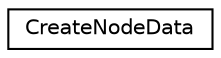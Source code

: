 digraph "Graphical Class Hierarchy"
{
  edge [fontname="Helvetica",fontsize="10",labelfontname="Helvetica",labelfontsize="10"];
  node [fontname="Helvetica",fontsize="10",shape=record];
  rankdir="LR";
  Node0 [label="CreateNodeData",height=0.2,width=0.4,color="black", fillcolor="white", style="filled",URL="$struct_create_node_data.html",tooltip="Full struct data for create_node command with signature. "];
}
